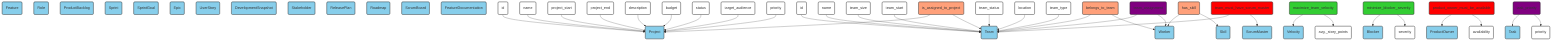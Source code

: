 graph TD
    %% Entities
    classDef entity fill:#87CEEB,stroke:#333,stroke-width:2px;
    classDef attribute fill:#FFFFFF,stroke:#333,stroke-width:2px;
    classDef relation fill:#FFA07A,stroke:#333,stroke-width:2px;
    classDef goal fill:#32CD32,stroke:#333,stroke-width:2px;
    classDef condition fill:#FF0000,stroke:#333,stroke-width:2px;
    classDef decisionVariable fill:#800080,stroke:#333,stroke-width:2px;

    %% Entities
    P(Project):::entity
    T(Team):::entity
    W(Worker):::entity
    F(Feature):::entity
    S(Skill):::entity
    R(Role):::entity
    PO(ProductOwner):::entity
    SM(ScrumMaster):::entity
    PB(ProductBacklog):::entity
    SP(Sprint):::entity
    SG(SprintGoal):::entity
    E(Epic):::entity
    US(UserStory):::entity
    TSK(Task):::entity
    DEV(DevelopmentSnapshot):::entity
    BL(Blocker):::entity
    SH(Stakeholder):::entity
    VEL(Velocity):::entity
    REP(ReleasePlan):::entity
    RM(Roadmap):::entity
    SCB(ScrumBoard):::entity
    FED(FeatureDocumentation):::entity

    %% Attributes
    id_P(id):::attribute --> P
    name_P(name):::attribute --> P
    project_start_P(project_start):::attribute --> P
    project_end_P(project_end):::attribute --> P
    description_P(description):::attribute --> P
    budget_P(budget):::attribute --> P
    status_P(status):::attribute --> P
    target_audience_P(target_audience):::attribute --> P
    priority_P(priority):::attribute --> P

    id_T(id):::attribute --> T
    name_T(name):::attribute --> T
    team_size_T(team_size):::attribute --> T
    team_start_T(team_start):::attribute --> T
    team_status_T(team_status):::attribute --> T
    location_T(location):::attribute --> T
    team_type_T(team_type):::attribute --> T

    %% ... (all attributes for all entities)

    %% Relations
    R1(is_assigned_to_project):::relation --> P
    R1 --> T
    R2(belongs_to_team):::relation --> T
    R2 --> W
    R3(has_skill):::relation --> W
    R3 --> S
    %% ... (all relations)

    %% Goals
    G0(maximize_team_velocity):::goal --> VEL
    G0 --> avg_story_points_VEL(avg._story_points):::attribute
    G1(minimize_blocker_severity):::goal --> BL
    G1 --> severity_BL(severity):::attribute
    %% ... (all goals)

    %% Conditions
    C0(team_must_have_scrum_master):::condition --> T
    C0 --> SM
    C1(product_owner_must_be_available):::condition --> PO
    C1 --> availability_PO(availability):::attribute
    %% ... (all conditions)

    %% Decision Variables
    D0(team_assignment):::decisionVariable --> T
    D0 --> W
    D1(task_priority):::decisionVariable --> TSK
    D1 --> priority_TSK(priority):::attribute
    %% ... (all decision variables)